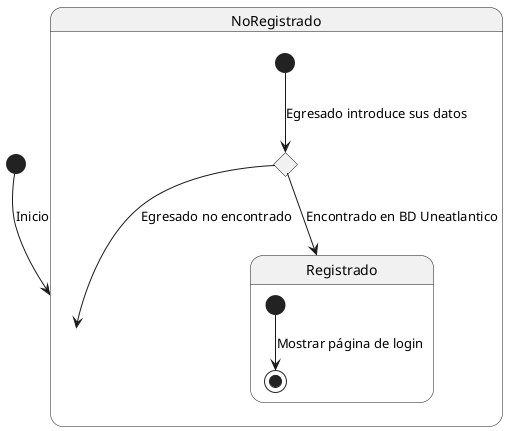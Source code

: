 @startuml
skinparam defaultFontName Arial
top to bottom direction

[*] --> NoRegistrado : Inicio

state NoRegistrado {
  state Procesando <<choice>>
  [*] --> Procesando : Egresado introduce sus datos
  Procesando --> Registrado : Encontrado en BD Uneatlantico
  Procesando --> NoRegistrado : Egresado no encontrado
}

state Registrado {
  [*] --> [*] : Mostrar página de login
}
@enduml
